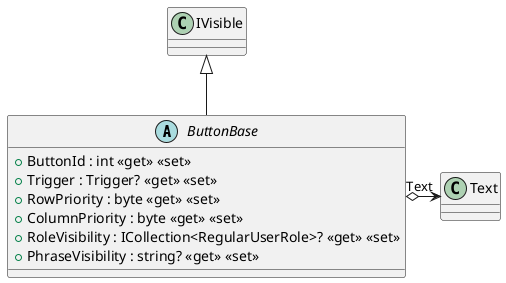 @startuml
abstract class ButtonBase {
    + ButtonId : int <<get>> <<set>>
    + Trigger : Trigger? <<get>> <<set>>
    + RowPriority : byte <<get>> <<set>>
    + ColumnPriority : byte <<get>> <<set>>
    + RoleVisibility : ICollection<RegularUserRole>? <<get>> <<set>>
    + PhraseVisibility : string? <<get>> <<set>>
}
IVisible <|-- ButtonBase
ButtonBase o-> "Text" Text
@enduml
